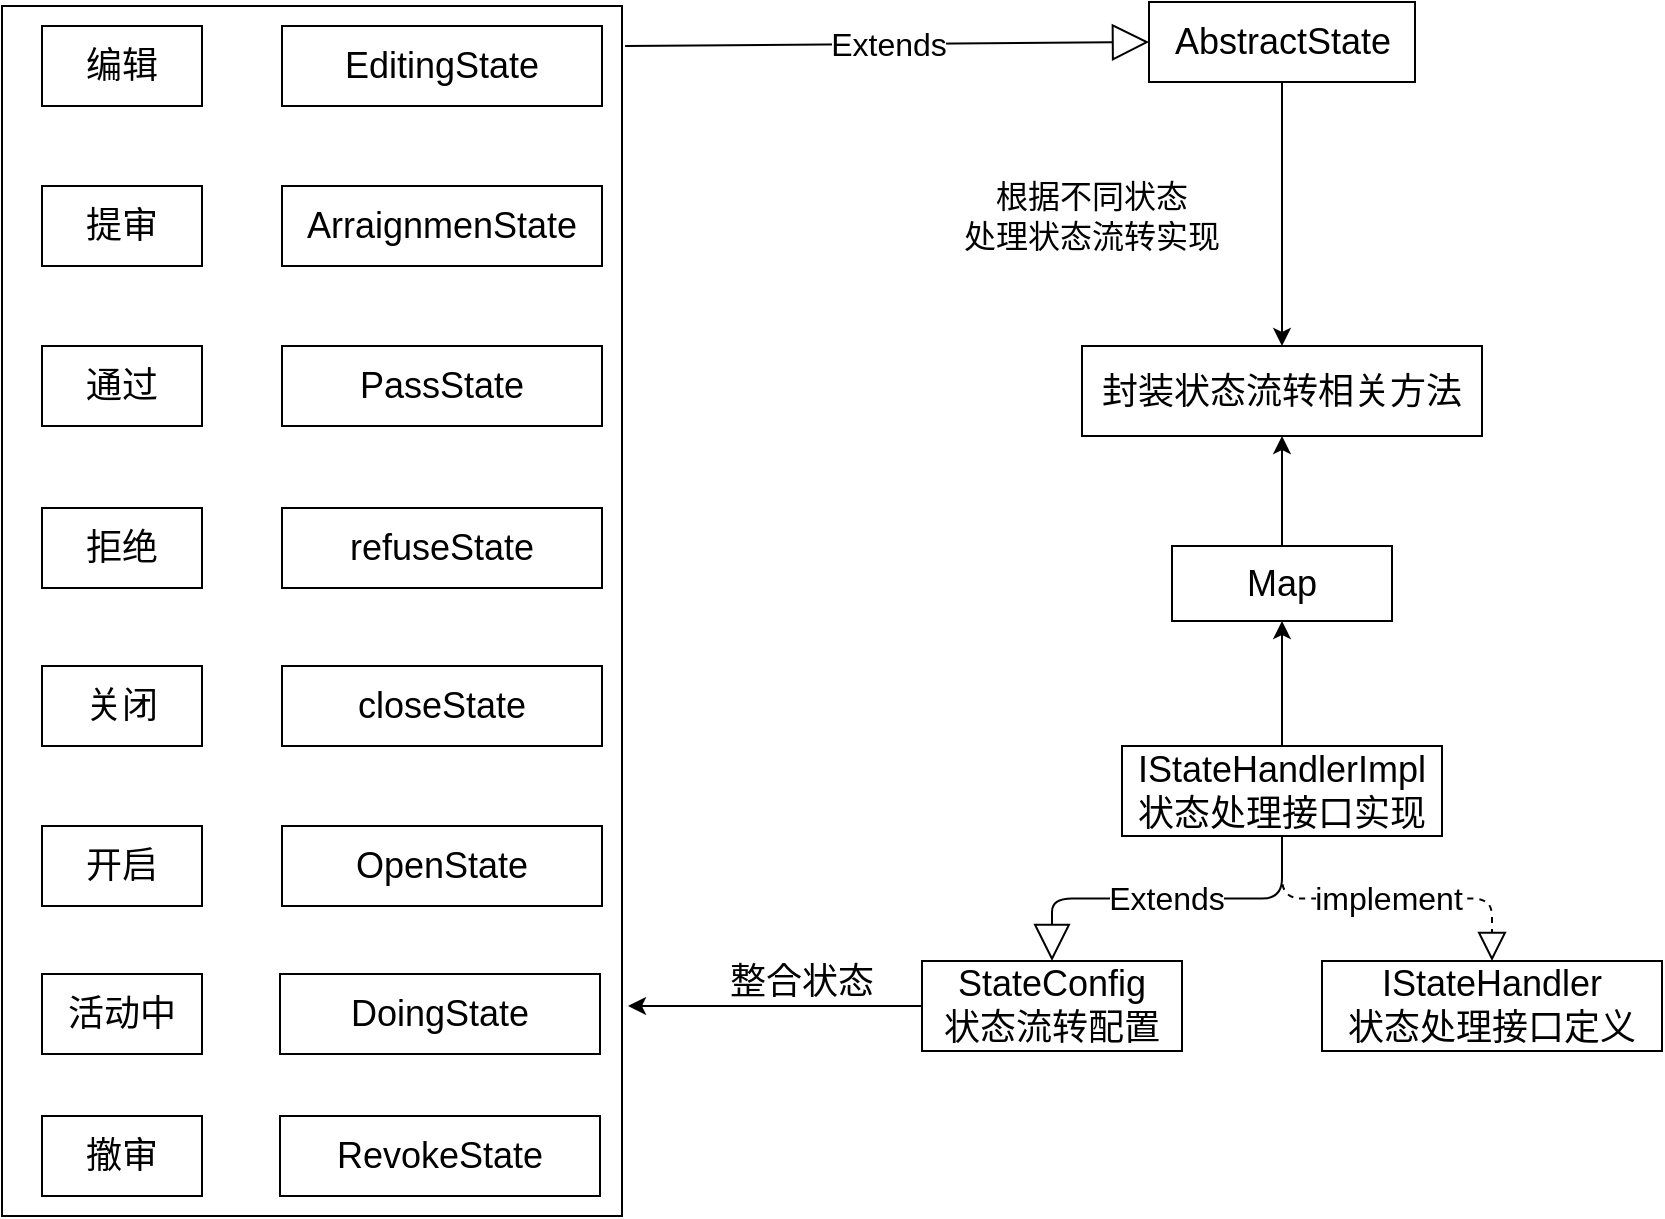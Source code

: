 <mxfile version="14.5.1" type="device" pages="2"><diagram id="8rytR4dwgP5zngHf4qkc" name="第 1 页"><mxGraphModel dx="1483" dy="867" grid="0" gridSize="10" guides="1" tooltips="1" connect="1" arrows="1" fold="1" page="1" pageScale="1" pageWidth="827" pageHeight="1169" math="0" shadow="0"><root><mxCell id="0"/><mxCell id="1" parent="0"/><mxCell id="chXM1ZwJdXdfqdKT0dC1-19" value="" style="rounded=0;whiteSpace=wrap;html=1;" parent="1" vertex="1"><mxGeometry x="180" y="230" width="310" height="605" as="geometry"/></mxCell><mxCell id="chXM1ZwJdXdfqdKT0dC1-17" value="" style="group" parent="1" vertex="1" connectable="0"><mxGeometry x="200" y="240" width="300" height="540" as="geometry"/></mxCell><mxCell id="chXM1ZwJdXdfqdKT0dC1-1" value="&lt;font style=&quot;font-size: 18px&quot;&gt;编辑&lt;/font&gt;" style="rounded=0;whiteSpace=wrap;html=1;" parent="chXM1ZwJdXdfqdKT0dC1-17" vertex="1"><mxGeometry width="80" height="40" as="geometry"/></mxCell><mxCell id="chXM1ZwJdXdfqdKT0dC1-2" value="&lt;font style=&quot;font-size: 18px&quot;&gt;提审&lt;/font&gt;" style="rounded=0;whiteSpace=wrap;html=1;" parent="chXM1ZwJdXdfqdKT0dC1-17" vertex="1"><mxGeometry y="80" width="80" height="40" as="geometry"/></mxCell><mxCell id="chXM1ZwJdXdfqdKT0dC1-4" value="&lt;font style=&quot;font-size: 18px&quot;&gt;通过&lt;/font&gt;" style="rounded=0;whiteSpace=wrap;html=1;" parent="chXM1ZwJdXdfqdKT0dC1-17" vertex="1"><mxGeometry y="160" width="80" height="40" as="geometry"/></mxCell><mxCell id="chXM1ZwJdXdfqdKT0dC1-5" value="&lt;span style=&quot;font-size: 18px&quot;&gt;拒绝&lt;/span&gt;" style="rounded=0;whiteSpace=wrap;html=1;" parent="chXM1ZwJdXdfqdKT0dC1-17" vertex="1"><mxGeometry y="241" width="80" height="40" as="geometry"/></mxCell><mxCell id="chXM1ZwJdXdfqdKT0dC1-6" value="&lt;font style=&quot;font-size: 18px&quot;&gt;关闭&lt;/font&gt;" style="rounded=0;whiteSpace=wrap;html=1;" parent="chXM1ZwJdXdfqdKT0dC1-17" vertex="1"><mxGeometry y="320" width="80" height="40" as="geometry"/></mxCell><mxCell id="chXM1ZwJdXdfqdKT0dC1-7" value="&lt;font style=&quot;font-size: 18px&quot;&gt;开启&lt;/font&gt;" style="rounded=0;whiteSpace=wrap;html=1;" parent="chXM1ZwJdXdfqdKT0dC1-17" vertex="1"><mxGeometry y="400" width="80" height="40" as="geometry"/></mxCell><mxCell id="chXM1ZwJdXdfqdKT0dC1-8" value="&lt;font style=&quot;font-size: 18px&quot;&gt;活动中&lt;/font&gt;" style="rounded=0;whiteSpace=wrap;html=1;" parent="chXM1ZwJdXdfqdKT0dC1-17" vertex="1"><mxGeometry y="474" width="80" height="40" as="geometry"/></mxCell><mxCell id="chXM1ZwJdXdfqdKT0dC1-9" value="&lt;font style=&quot;font-size: 18px&quot;&gt;EditingState&lt;/font&gt;" style="rounded=0;whiteSpace=wrap;html=1;" parent="chXM1ZwJdXdfqdKT0dC1-17" vertex="1"><mxGeometry x="120" width="160" height="40" as="geometry"/></mxCell><mxCell id="chXM1ZwJdXdfqdKT0dC1-10" value="&lt;font style=&quot;font-size: 18px&quot;&gt;ArraignmenState&lt;/font&gt;" style="rounded=0;whiteSpace=wrap;html=1;" parent="chXM1ZwJdXdfqdKT0dC1-17" vertex="1"><mxGeometry x="120" y="80" width="160" height="40" as="geometry"/></mxCell><mxCell id="chXM1ZwJdXdfqdKT0dC1-12" value="&lt;font style=&quot;font-size: 18px&quot;&gt;PassState&lt;/font&gt;" style="rounded=0;whiteSpace=wrap;html=1;" parent="chXM1ZwJdXdfqdKT0dC1-17" vertex="1"><mxGeometry x="120" y="160" width="160" height="40" as="geometry"/></mxCell><mxCell id="chXM1ZwJdXdfqdKT0dC1-13" value="&lt;font style=&quot;font-size: 18px&quot;&gt;OpenState&lt;/font&gt;" style="rounded=0;whiteSpace=wrap;html=1;" parent="chXM1ZwJdXdfqdKT0dC1-17" vertex="1"><mxGeometry x="120" y="400" width="160" height="40" as="geometry"/></mxCell><mxCell id="chXM1ZwJdXdfqdKT0dC1-14" value="&lt;font style=&quot;font-size: 18px&quot;&gt;refuseState&lt;/font&gt;" style="rounded=0;whiteSpace=wrap;html=1;" parent="chXM1ZwJdXdfqdKT0dC1-17" vertex="1"><mxGeometry x="120" y="241" width="160" height="40" as="geometry"/></mxCell><mxCell id="chXM1ZwJdXdfqdKT0dC1-15" value="&lt;font style=&quot;font-size: 18px&quot;&gt;closeState&lt;/font&gt;" style="rounded=0;whiteSpace=wrap;html=1;" parent="chXM1ZwJdXdfqdKT0dC1-17" vertex="1"><mxGeometry x="120" y="320" width="160" height="40" as="geometry"/></mxCell><mxCell id="chXM1ZwJdXdfqdKT0dC1-16" value="&lt;font style=&quot;font-size: 18px&quot;&gt;DoingState&lt;/font&gt;" style="rounded=0;whiteSpace=wrap;html=1;" parent="chXM1ZwJdXdfqdKT0dC1-17" vertex="1"><mxGeometry x="119" y="474" width="160" height="40" as="geometry"/></mxCell><mxCell id="chXM1ZwJdXdfqdKT0dC1-39" style="edgeStyle=orthogonalEdgeStyle;rounded=0;orthogonalLoop=1;jettySize=auto;html=1;entryX=0.5;entryY=0;entryDx=0;entryDy=0;" parent="1" source="chXM1ZwJdXdfqdKT0dC1-35" target="chXM1ZwJdXdfqdKT0dC1-38" edge="1"><mxGeometry relative="1" as="geometry"/></mxCell><mxCell id="chXM1ZwJdXdfqdKT0dC1-35" value="&lt;font style=&quot;font-size: 18px&quot;&gt;AbstractState&lt;/font&gt;" style="rounded=0;whiteSpace=wrap;html=1;" parent="1" vertex="1"><mxGeometry x="753.5" y="228" width="133" height="40" as="geometry"/></mxCell><mxCell id="chXM1ZwJdXdfqdKT0dC1-38" value="&lt;span style=&quot;font-size: 18px&quot;&gt;封装状态流转相关方法&lt;br&gt;&lt;/span&gt;" style="rounded=0;whiteSpace=wrap;html=1;" parent="1" vertex="1"><mxGeometry x="720" y="400" width="200" height="45" as="geometry"/></mxCell><mxCell id="chXM1ZwJdXdfqdKT0dC1-40" value="&lt;font style=&quot;font-size: 16px&quot;&gt;根据不同状态&lt;br&gt;处理状态流转实现&lt;/font&gt;" style="text;html=1;align=center;verticalAlign=middle;whiteSpace=wrap;rounded=0;" parent="1" vertex="1"><mxGeometry x="620" y="310" width="210" height="50" as="geometry"/></mxCell><mxCell id="chXM1ZwJdXdfqdKT0dC1-41" value="&lt;font style=&quot;font-size: 16px&quot;&gt;Extends&lt;/font&gt;" style="endArrow=block;endSize=16;endFill=0;html=1;exitX=1.005;exitY=0.033;exitDx=0;exitDy=0;entryX=0;entryY=0.5;entryDx=0;entryDy=0;exitPerimeter=0;" parent="1" source="chXM1ZwJdXdfqdKT0dC1-19" target="chXM1ZwJdXdfqdKT0dC1-35" edge="1"><mxGeometry width="160" relative="1" as="geometry"><mxPoint x="340" y="200" as="sourcePoint"/><mxPoint x="500" y="200" as="targetPoint"/></mxGeometry></mxCell><mxCell id="chXM1ZwJdXdfqdKT0dC1-45" style="edgeStyle=orthogonalEdgeStyle;rounded=0;orthogonalLoop=1;jettySize=auto;html=1;" parent="1" source="chXM1ZwJdXdfqdKT0dC1-43" edge="1"><mxGeometry relative="1" as="geometry"><mxPoint x="493" y="730" as="targetPoint"/><Array as="points"><mxPoint x="493" y="730"/></Array></mxGeometry></mxCell><mxCell id="chXM1ZwJdXdfqdKT0dC1-43" value="&lt;span style=&quot;font-size: 18px&quot;&gt;StateConfig&lt;br&gt;状态流转配置&lt;br&gt;&lt;/span&gt;" style="rounded=0;whiteSpace=wrap;html=1;" parent="1" vertex="1"><mxGeometry x="640" y="707.5" width="130" height="45" as="geometry"/></mxCell><mxCell id="chXM1ZwJdXdfqdKT0dC1-47" value="&lt;font style=&quot;font-size: 18px&quot;&gt;整合状态&lt;/font&gt;" style="text;html=1;align=center;verticalAlign=middle;whiteSpace=wrap;rounded=0;" parent="1" vertex="1"><mxGeometry x="540" y="707.5" width="80" height="20" as="geometry"/></mxCell><mxCell id="chXM1ZwJdXdfqdKT0dC1-48" value="&lt;span style=&quot;font-size: 18px&quot;&gt;IStateHandler&lt;br&gt;状态处理接口定义&lt;br&gt;&lt;/span&gt;" style="rounded=0;whiteSpace=wrap;html=1;" parent="1" vertex="1"><mxGeometry x="840" y="707.5" width="170" height="45" as="geometry"/></mxCell><mxCell id="chXM1ZwJdXdfqdKT0dC1-56" style="edgeStyle=orthogonalEdgeStyle;rounded=0;orthogonalLoop=1;jettySize=auto;html=1;entryX=0.5;entryY=1;entryDx=0;entryDy=0;" parent="1" source="chXM1ZwJdXdfqdKT0dC1-49" target="chXM1ZwJdXdfqdKT0dC1-55" edge="1"><mxGeometry relative="1" as="geometry"><mxPoint x="820" y="530" as="targetPoint"/></mxGeometry></mxCell><mxCell id="chXM1ZwJdXdfqdKT0dC1-49" value="&lt;span style=&quot;font-size: 18px&quot;&gt;IStateHandlerImpl&lt;br&gt;状态处理接口实现&lt;br&gt;&lt;/span&gt;" style="rounded=0;whiteSpace=wrap;html=1;" parent="1" vertex="1"><mxGeometry x="740" y="600" width="160" height="45" as="geometry"/></mxCell><mxCell id="chXM1ZwJdXdfqdKT0dC1-51" value="implement" style="endArrow=block;dashed=1;endFill=0;endSize=12;html=1;exitX=0.5;exitY=1;exitDx=0;exitDy=0;entryX=0.5;entryY=0;entryDx=0;entryDy=0;edgeStyle=orthogonalEdgeStyle;fontSize=16;" parent="1" source="chXM1ZwJdXdfqdKT0dC1-49" target="chXM1ZwJdXdfqdKT0dC1-48" edge="1"><mxGeometry width="160" relative="1" as="geometry"><mxPoint x="940" y="610" as="sourcePoint"/><mxPoint x="1100" y="610" as="targetPoint"/></mxGeometry></mxCell><mxCell id="chXM1ZwJdXdfqdKT0dC1-52" value="&lt;font style=&quot;font-size: 16px&quot;&gt;Extends&lt;/font&gt;" style="endArrow=block;endSize=16;endFill=0;html=1;exitX=0.5;exitY=1;exitDx=0;exitDy=0;entryX=0.5;entryY=0;entryDx=0;entryDy=0;edgeStyle=orthogonalEdgeStyle;" parent="1" source="chXM1ZwJdXdfqdKT0dC1-49" target="chXM1ZwJdXdfqdKT0dC1-43" edge="1"><mxGeometry width="160" relative="1" as="geometry"><mxPoint x="730" y="680" as="sourcePoint"/><mxPoint x="731.5" y="610" as="targetPoint"/></mxGeometry></mxCell><mxCell id="chXM1ZwJdXdfqdKT0dC1-57" style="edgeStyle=orthogonalEdgeStyle;rounded=0;orthogonalLoop=1;jettySize=auto;html=1;" parent="1" source="chXM1ZwJdXdfqdKT0dC1-55" target="chXM1ZwJdXdfqdKT0dC1-38" edge="1"><mxGeometry relative="1" as="geometry"/></mxCell><mxCell id="chXM1ZwJdXdfqdKT0dC1-55" value="&lt;span style=&quot;font-size: 18px&quot;&gt;Map&lt;br&gt;&lt;/span&gt;" style="rounded=0;whiteSpace=wrap;html=1;" parent="1" vertex="1"><mxGeometry x="765" y="500" width="110" height="37.5" as="geometry"/></mxCell><mxCell id="5Dr0TRCVCgk4vTG6xCIh-1" value="&lt;font style=&quot;font-size: 18px&quot;&gt;撤审&lt;/font&gt;" style="rounded=0;whiteSpace=wrap;html=1;" vertex="1" parent="1"><mxGeometry x="200" y="785" width="80" height="40" as="geometry"/></mxCell><mxCell id="5Dr0TRCVCgk4vTG6xCIh-17" value="&lt;font style=&quot;font-size: 18px&quot;&gt;RevokeState&lt;/font&gt;" style="rounded=0;whiteSpace=wrap;html=1;" vertex="1" parent="1"><mxGeometry x="319" y="785" width="160" height="40" as="geometry"/></mxCell></root></mxGraphModel></diagram><diagram id="0BFZ4t6hm_JBsm3PkGCp" name="第 2 页"><mxGraphModel dx="1038" dy="607" grid="1" gridSize="10" guides="1" tooltips="1" connect="1" arrows="1" fold="1" page="1" pageScale="1" pageWidth="827" pageHeight="1169" math="0" shadow="0"><root><mxCell id="COY2_hD6zQ_CdHn8lQgE-0"/><mxCell id="COY2_hD6zQ_CdHn8lQgE-1" parent="COY2_hD6zQ_CdHn8lQgE-0"/><mxCell id="CH69Zz_j2_rJLYSa9h3j-0" value="" style="group" vertex="1" connectable="0" parent="COY2_hD6zQ_CdHn8lQgE-1"><mxGeometry x="249" y="911" width="810" height="236" as="geometry"/></mxCell><mxCell id="CH69Zz_j2_rJLYSa9h3j-1" value="&lt;font style=&quot;font-size: 18px&quot;&gt;编辑&lt;/font&gt;" style="rounded=0;whiteSpace=wrap;html=1;" vertex="1" parent="CH69Zz_j2_rJLYSa9h3j-0"><mxGeometry y="56" width="80" height="40" as="geometry"/></mxCell><mxCell id="CH69Zz_j2_rJLYSa9h3j-2" value="&lt;font style=&quot;font-size: 18px&quot;&gt;提审&lt;/font&gt;" style="rounded=0;whiteSpace=wrap;html=1;" vertex="1" parent="CH69Zz_j2_rJLYSa9h3j-0"><mxGeometry x="121" y="56" width="80" height="40" as="geometry"/></mxCell><mxCell id="CH69Zz_j2_rJLYSa9h3j-3" style="edgeStyle=orthogonalEdgeStyle;curved=1;rounded=0;orthogonalLoop=1;jettySize=auto;html=1;entryX=0.5;entryY=1;entryDx=0;entryDy=0;exitX=0.5;exitY=1;exitDx=0;exitDy=0;" edge="1" parent="CH69Zz_j2_rJLYSa9h3j-0" source="CH69Zz_j2_rJLYSa9h3j-1" target="CH69Zz_j2_rJLYSa9h3j-2"><mxGeometry relative="1" as="geometry"/></mxCell><mxCell id="CH69Zz_j2_rJLYSa9h3j-4" value="&lt;font style=&quot;font-size: 18px&quot;&gt;通过&lt;/font&gt;" style="rounded=0;whiteSpace=wrap;html=1;" vertex="1" parent="CH69Zz_j2_rJLYSa9h3j-0"><mxGeometry x="370" y="57" width="80" height="40" as="geometry"/></mxCell><mxCell id="CH69Zz_j2_rJLYSa9h3j-5" style="edgeStyle=orthogonalEdgeStyle;curved=1;rounded=0;orthogonalLoop=1;jettySize=auto;html=1;entryX=0.5;entryY=0;entryDx=0;entryDy=0;exitX=0.5;exitY=0;exitDx=0;exitDy=0;" edge="1" parent="CH69Zz_j2_rJLYSa9h3j-0" source="CH69Zz_j2_rJLYSa9h3j-2" target="CH69Zz_j2_rJLYSa9h3j-4"><mxGeometry relative="1" as="geometry"><Array as="points"><mxPoint x="161" y="17"/><mxPoint x="410" y="17"/></Array></mxGeometry></mxCell><mxCell id="CH69Zz_j2_rJLYSa9h3j-6" value="&lt;span style=&quot;font-size: 18px&quot;&gt;拒绝&lt;/span&gt;" style="rounded=0;whiteSpace=wrap;html=1;" vertex="1" parent="CH69Zz_j2_rJLYSa9h3j-0"><mxGeometry x="490" y="57" width="80" height="40" as="geometry"/></mxCell><mxCell id="CH69Zz_j2_rJLYSa9h3j-7" style="edgeStyle=orthogonalEdgeStyle;curved=1;rounded=0;orthogonalLoop=1;jettySize=auto;html=1;entryX=0.5;entryY=0;entryDx=0;entryDy=0;exitX=0.5;exitY=0;exitDx=0;exitDy=0;" edge="1" parent="CH69Zz_j2_rJLYSa9h3j-0" source="CH69Zz_j2_rJLYSa9h3j-2" target="CH69Zz_j2_rJLYSa9h3j-6"><mxGeometry relative="1" as="geometry"><Array as="points"><mxPoint x="161"/><mxPoint x="530"/></Array></mxGeometry></mxCell><mxCell id="CH69Zz_j2_rJLYSa9h3j-8" value="&lt;font style=&quot;font-size: 18px&quot;&gt;关闭&lt;/font&gt;" style="rounded=0;whiteSpace=wrap;html=1;" vertex="1" parent="CH69Zz_j2_rJLYSa9h3j-0"><mxGeometry x="610" y="56" width="80" height="40" as="geometry"/></mxCell><mxCell id="CH69Zz_j2_rJLYSa9h3j-9" style="edgeStyle=orthogonalEdgeStyle;curved=1;rounded=0;orthogonalLoop=1;jettySize=auto;html=1;entryX=0.5;entryY=1;entryDx=0;entryDy=0;exitX=0.5;exitY=1;exitDx=0;exitDy=0;" edge="1" parent="CH69Zz_j2_rJLYSa9h3j-0" source="CH69Zz_j2_rJLYSa9h3j-1" target="CH69Zz_j2_rJLYSa9h3j-8"><mxGeometry relative="1" as="geometry"><Array as="points"><mxPoint x="40" y="157"/><mxPoint x="650" y="157"/></Array></mxGeometry></mxCell><mxCell id="CH69Zz_j2_rJLYSa9h3j-10" style="edgeStyle=orthogonalEdgeStyle;curved=1;rounded=0;orthogonalLoop=1;jettySize=auto;html=1;entryX=0.5;entryY=0;entryDx=0;entryDy=0;exitX=0.5;exitY=0;exitDx=0;exitDy=0;" edge="1" parent="CH69Zz_j2_rJLYSa9h3j-0" source="CH69Zz_j2_rJLYSa9h3j-4" target="CH69Zz_j2_rJLYSa9h3j-8"><mxGeometry relative="1" as="geometry"><Array as="points"><mxPoint x="410" y="7"/><mxPoint x="650" y="7"/></Array></mxGeometry></mxCell><mxCell id="CH69Zz_j2_rJLYSa9h3j-11" style="edgeStyle=orthogonalEdgeStyle;curved=1;rounded=0;orthogonalLoop=1;jettySize=auto;html=1;exitX=0.5;exitY=1;exitDx=0;exitDy=0;entryX=0.5;entryY=1;entryDx=0;entryDy=0;" edge="1" parent="CH69Zz_j2_rJLYSa9h3j-0" source="CH69Zz_j2_rJLYSa9h3j-6" target="CH69Zz_j2_rJLYSa9h3j-8"><mxGeometry relative="1" as="geometry"><mxPoint x="650" y="97.0" as="targetPoint"/></mxGeometry></mxCell><mxCell id="CH69Zz_j2_rJLYSa9h3j-12" style="edgeStyle=orthogonalEdgeStyle;curved=1;rounded=0;orthogonalLoop=1;jettySize=auto;html=1;entryX=0.5;entryY=0;entryDx=0;entryDy=0;exitX=0.5;exitY=0;exitDx=0;exitDy=0;" edge="1" parent="CH69Zz_j2_rJLYSa9h3j-0" source="CH69Zz_j2_rJLYSa9h3j-13" target="CH69Zz_j2_rJLYSa9h3j-8"><mxGeometry relative="1" as="geometry"/></mxCell><mxCell id="CH69Zz_j2_rJLYSa9h3j-13" value="&lt;font style=&quot;font-size: 18px&quot;&gt;开启&lt;/font&gt;" style="rounded=0;whiteSpace=wrap;html=1;" vertex="1" parent="CH69Zz_j2_rJLYSa9h3j-0"><mxGeometry x="730" y="56" width="80" height="40" as="geometry"/></mxCell><mxCell id="CH69Zz_j2_rJLYSa9h3j-14" style="edgeStyle=orthogonalEdgeStyle;curved=1;rounded=0;orthogonalLoop=1;jettySize=auto;html=1;entryX=0.5;entryY=1;entryDx=0;entryDy=0;exitX=0.5;exitY=1;exitDx=0;exitDy=0;" edge="1" parent="CH69Zz_j2_rJLYSa9h3j-0" source="CH69Zz_j2_rJLYSa9h3j-8" target="CH69Zz_j2_rJLYSa9h3j-13"><mxGeometry relative="1" as="geometry"/></mxCell><mxCell id="CH69Zz_j2_rJLYSa9h3j-15" value="&lt;font style=&quot;font-size: 18px&quot;&gt;活动中&lt;/font&gt;" style="rounded=0;whiteSpace=wrap;html=1;" vertex="1" parent="CH69Zz_j2_rJLYSa9h3j-0"><mxGeometry x="370" y="196" width="80" height="40" as="geometry"/></mxCell><mxCell id="CH69Zz_j2_rJLYSa9h3j-16" style="edgeStyle=orthogonalEdgeStyle;curved=1;rounded=0;orthogonalLoop=1;jettySize=auto;html=1;dashed=1;" edge="1" parent="CH69Zz_j2_rJLYSa9h3j-0" source="CH69Zz_j2_rJLYSa9h3j-4" target="CH69Zz_j2_rJLYSa9h3j-15"><mxGeometry relative="1" as="geometry"/></mxCell><mxCell id="CH69Zz_j2_rJLYSa9h3j-17" style="edgeStyle=orthogonalEdgeStyle;curved=1;rounded=0;orthogonalLoop=1;jettySize=auto;html=1;entryX=1;entryY=0.5;entryDx=0;entryDy=0;exitX=0.5;exitY=1;exitDx=0;exitDy=0;" edge="1" parent="CH69Zz_j2_rJLYSa9h3j-0" source="CH69Zz_j2_rJLYSa9h3j-13" target="CH69Zz_j2_rJLYSa9h3j-15"><mxGeometry relative="1" as="geometry"/></mxCell><mxCell id="CH69Zz_j2_rJLYSa9h3j-18" style="edgeStyle=orthogonalEdgeStyle;curved=1;rounded=0;orthogonalLoop=1;jettySize=auto;html=1;entryX=0.5;entryY=1;entryDx=0;entryDy=0;" edge="1" parent="CH69Zz_j2_rJLYSa9h3j-0" source="CH69Zz_j2_rJLYSa9h3j-19" target="CH69Zz_j2_rJLYSa9h3j-1"><mxGeometry relative="1" as="geometry"><mxPoint x="34" y="134" as="targetPoint"/><Array as="points"><mxPoint x="290" y="128"/><mxPoint x="40" y="128"/></Array></mxGeometry></mxCell><mxCell id="CH69Zz_j2_rJLYSa9h3j-19" value="&lt;span style=&quot;font-size: 18px&quot;&gt;撤审&lt;/span&gt;" style="rounded=0;whiteSpace=wrap;html=1;" vertex="1" parent="CH69Zz_j2_rJLYSa9h3j-0"><mxGeometry x="250" y="56" width="80" height="40" as="geometry"/></mxCell><mxCell id="CH69Zz_j2_rJLYSa9h3j-20" style="edgeStyle=orthogonalEdgeStyle;rounded=0;orthogonalLoop=1;jettySize=auto;html=1;entryX=0.5;entryY=0;entryDx=0;entryDy=0;curved=1;exitX=0.5;exitY=0;exitDx=0;exitDy=0;" edge="1" parent="CH69Zz_j2_rJLYSa9h3j-0" source="CH69Zz_j2_rJLYSa9h3j-2" target="CH69Zz_j2_rJLYSa9h3j-19"><mxGeometry relative="1" as="geometry"><Array as="points"><mxPoint x="161" y="32"/><mxPoint x="290" y="32"/></Array></mxGeometry></mxCell><mxCell id="CH69Zz_j2_rJLYSa9h3j-21" style="edgeStyle=orthogonalEdgeStyle;curved=1;rounded=0;orthogonalLoop=1;jettySize=auto;html=1;entryX=0.5;entryY=1;entryDx=0;entryDy=0;" edge="1" parent="CH69Zz_j2_rJLYSa9h3j-0" source="CH69Zz_j2_rJLYSa9h3j-6" target="CH69Zz_j2_rJLYSa9h3j-19"><mxGeometry relative="1" as="geometry"><Array as="points"><mxPoint x="530" y="124"/><mxPoint x="290" y="124"/></Array></mxGeometry></mxCell></root></mxGraphModel></diagram></mxfile>